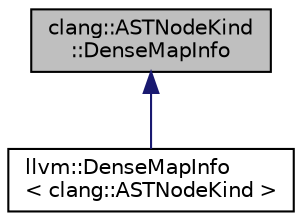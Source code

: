 digraph "clang::ASTNodeKind::DenseMapInfo"
{
 // LATEX_PDF_SIZE
  bgcolor="transparent";
  edge [fontname="Helvetica",fontsize="10",labelfontname="Helvetica",labelfontsize="10"];
  node [fontname="Helvetica",fontsize="10",shape=record];
  Node1 [label="clang::ASTNodeKind\l::DenseMapInfo",height=0.2,width=0.4,color="black", fillcolor="grey75", style="filled", fontcolor="black",tooltip="Hooks for using ASTNodeKind as a key in a DenseMap."];
  Node1 -> Node2 [dir="back",color="midnightblue",fontsize="10",style="solid",fontname="Helvetica"];
  Node2 [label="llvm::DenseMapInfo\l\< clang::ASTNodeKind \>",height=0.2,width=0.4,color="black",URL="$structllvm_1_1DenseMapInfo_3_01clang_1_1ASTNodeKind_01_4.html",tooltip=" "];
}
